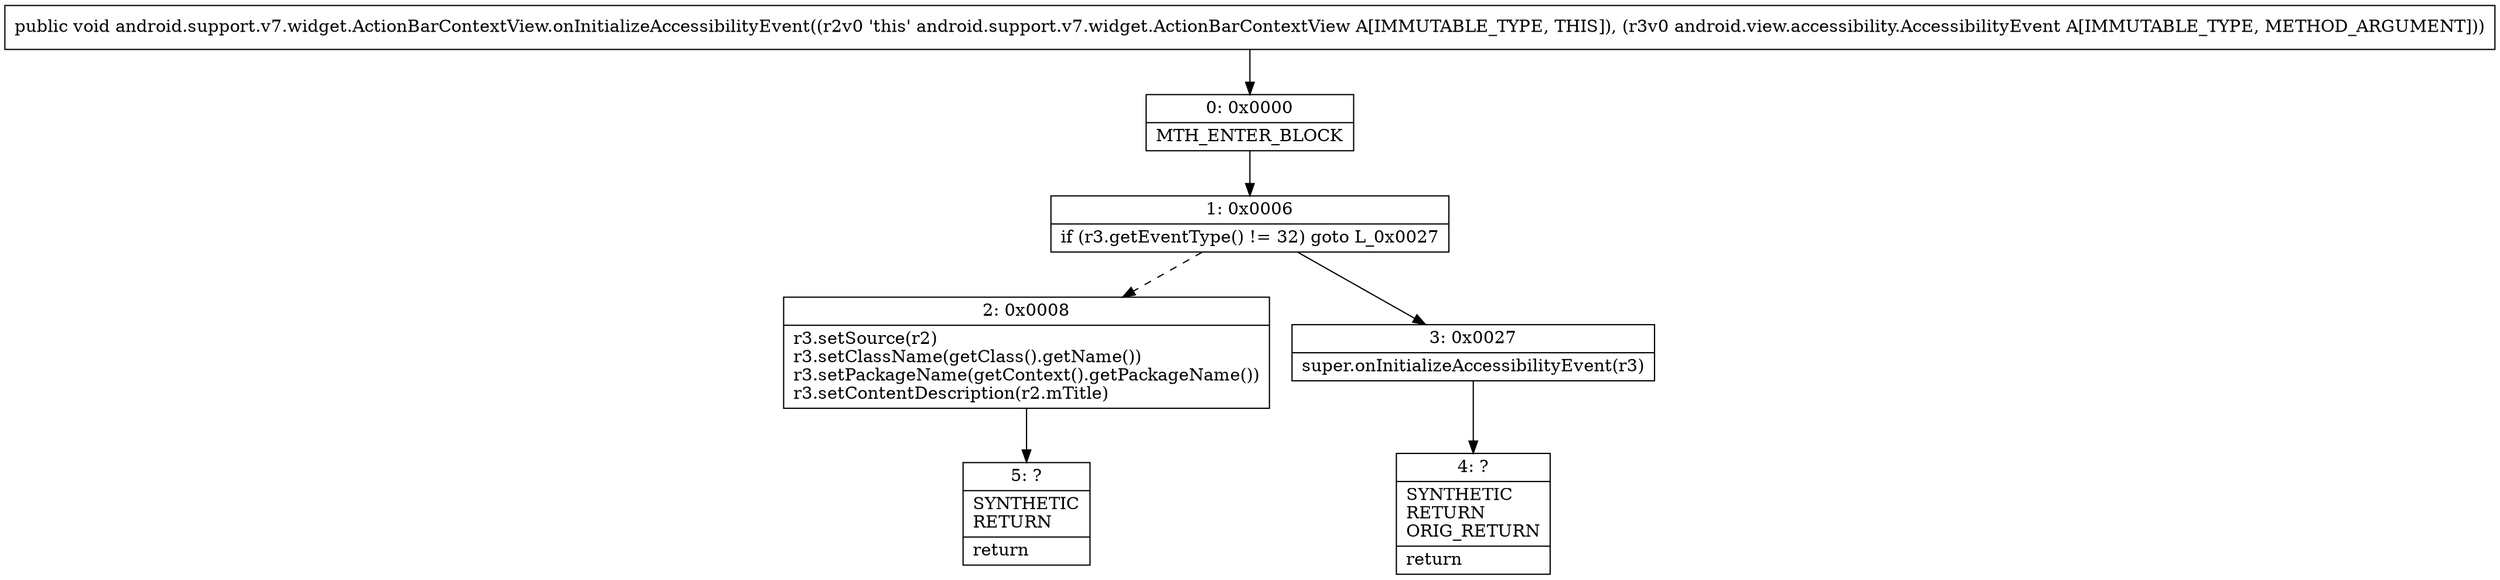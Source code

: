 digraph "CFG forandroid.support.v7.widget.ActionBarContextView.onInitializeAccessibilityEvent(Landroid\/view\/accessibility\/AccessibilityEvent;)V" {
Node_0 [shape=record,label="{0\:\ 0x0000|MTH_ENTER_BLOCK\l}"];
Node_1 [shape=record,label="{1\:\ 0x0006|if (r3.getEventType() != 32) goto L_0x0027\l}"];
Node_2 [shape=record,label="{2\:\ 0x0008|r3.setSource(r2)\lr3.setClassName(getClass().getName())\lr3.setPackageName(getContext().getPackageName())\lr3.setContentDescription(r2.mTitle)\l}"];
Node_3 [shape=record,label="{3\:\ 0x0027|super.onInitializeAccessibilityEvent(r3)\l}"];
Node_4 [shape=record,label="{4\:\ ?|SYNTHETIC\lRETURN\lORIG_RETURN\l|return\l}"];
Node_5 [shape=record,label="{5\:\ ?|SYNTHETIC\lRETURN\l|return\l}"];
MethodNode[shape=record,label="{public void android.support.v7.widget.ActionBarContextView.onInitializeAccessibilityEvent((r2v0 'this' android.support.v7.widget.ActionBarContextView A[IMMUTABLE_TYPE, THIS]), (r3v0 android.view.accessibility.AccessibilityEvent A[IMMUTABLE_TYPE, METHOD_ARGUMENT])) }"];
MethodNode -> Node_0;
Node_0 -> Node_1;
Node_1 -> Node_2[style=dashed];
Node_1 -> Node_3;
Node_2 -> Node_5;
Node_3 -> Node_4;
}


